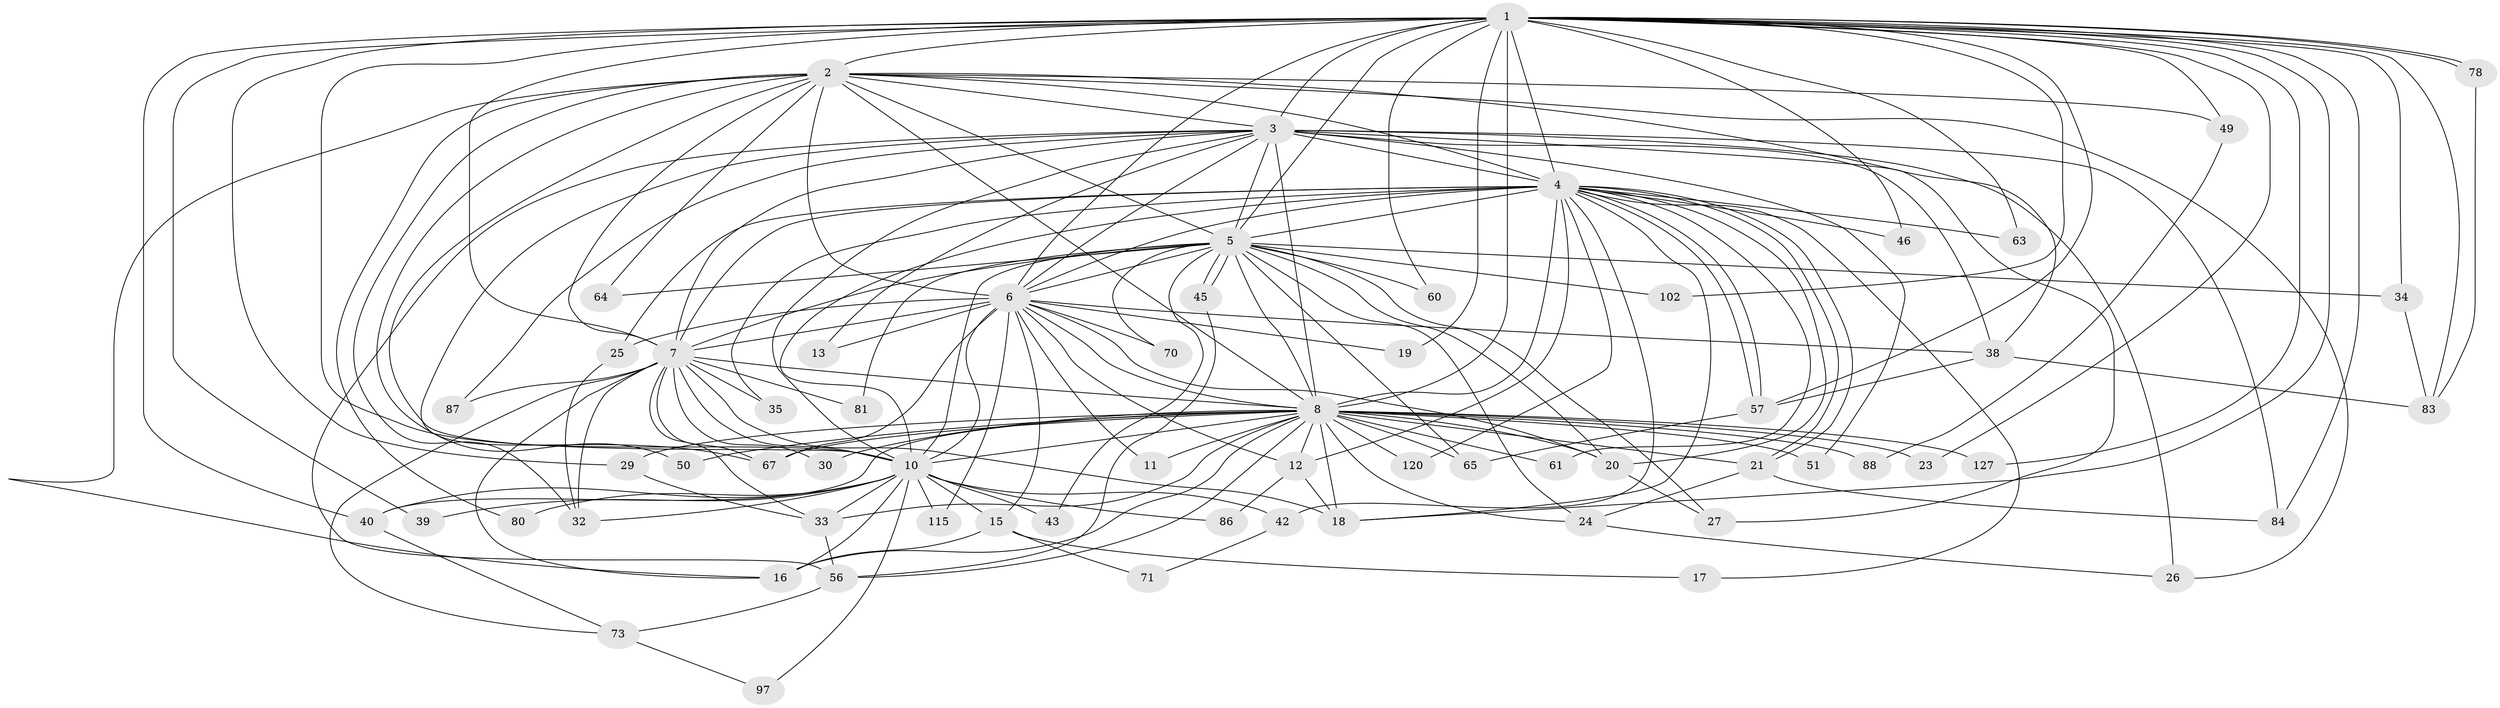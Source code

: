 // original degree distribution, {32: 0.007751937984496124, 17: 0.007751937984496124, 21: 0.023255813953488372, 28: 0.015503875968992248, 24: 0.007751937984496124, 27: 0.007751937984496124, 25: 0.007751937984496124, 2: 0.5116279069767442, 6: 0.023255813953488372, 5: 0.031007751937984496, 4: 0.10852713178294573, 3: 0.24806201550387597}
// Generated by graph-tools (version 1.1) at 2025/14/03/09/25 04:14:02]
// undirected, 64 vertices, 176 edges
graph export_dot {
graph [start="1"]
  node [color=gray90,style=filled];
  1;
  2;
  3;
  4;
  5;
  6 [super="+36+76"];
  7 [super="+44+48+109+106+107"];
  8 [super="+9"];
  10;
  11;
  12 [super="+75+118+101+112"];
  13;
  15;
  16 [super="+93+69"];
  17;
  18 [super="+91+54+41+31"];
  19;
  20 [super="+59"];
  21 [super="+110+119"];
  23;
  24;
  25;
  26 [super="+58"];
  27;
  29;
  30 [super="+47+74"];
  32 [super="+37"];
  33 [super="+116+96"];
  34 [super="+103+90"];
  35 [super="+55"];
  38 [super="+95+53"];
  39;
  40 [super="+68"];
  42;
  43;
  45;
  46;
  49;
  50;
  51 [super="+72"];
  56 [super="+77"];
  57 [super="+125+117"];
  60;
  61;
  63;
  64;
  65;
  67 [super="+122"];
  70;
  71;
  73 [super="+82"];
  78;
  80;
  81;
  83 [super="+85"];
  84 [super="+121"];
  86;
  87;
  88;
  97;
  102;
  115;
  120;
  127;
  1 -- 2;
  1 -- 3;
  1 -- 4;
  1 -- 5;
  1 -- 6;
  1 -- 7 [weight=3];
  1 -- 8 [weight=5];
  1 -- 10;
  1 -- 19;
  1 -- 23;
  1 -- 29;
  1 -- 34;
  1 -- 39;
  1 -- 46;
  1 -- 49;
  1 -- 60;
  1 -- 63;
  1 -- 78;
  1 -- 78;
  1 -- 83;
  1 -- 84;
  1 -- 102;
  1 -- 127;
  1 -- 57;
  1 -- 40;
  1 -- 18;
  2 -- 3;
  2 -- 4;
  2 -- 5;
  2 -- 6;
  2 -- 7;
  2 -- 8 [weight=2];
  2 -- 10;
  2 -- 26;
  2 -- 38;
  2 -- 49;
  2 -- 50;
  2 -- 64;
  2 -- 80;
  2 -- 32;
  2 -- 16;
  3 -- 4;
  3 -- 5;
  3 -- 6;
  3 -- 7 [weight=2];
  3 -- 8 [weight=4];
  3 -- 10;
  3 -- 13;
  3 -- 26;
  3 -- 27;
  3 -- 38;
  3 -- 51;
  3 -- 56;
  3 -- 67;
  3 -- 84;
  3 -- 87;
  4 -- 5;
  4 -- 6;
  4 -- 7 [weight=2];
  4 -- 8 [weight=3];
  4 -- 10;
  4 -- 17;
  4 -- 18;
  4 -- 20;
  4 -- 21;
  4 -- 21;
  4 -- 25;
  4 -- 35 [weight=2];
  4 -- 42;
  4 -- 46;
  4 -- 57 [weight=2];
  4 -- 57;
  4 -- 61;
  4 -- 63;
  4 -- 120;
  4 -- 12;
  5 -- 6;
  5 -- 7;
  5 -- 8 [weight=3];
  5 -- 10;
  5 -- 24;
  5 -- 27;
  5 -- 34 [weight=2];
  5 -- 43;
  5 -- 45;
  5 -- 45;
  5 -- 60;
  5 -- 64;
  5 -- 65;
  5 -- 70;
  5 -- 81;
  5 -- 102;
  5 -- 20;
  6 -- 7 [weight=3];
  6 -- 8 [weight=2];
  6 -- 10 [weight=2];
  6 -- 11;
  6 -- 12;
  6 -- 13;
  6 -- 15;
  6 -- 19;
  6 -- 20;
  6 -- 25;
  6 -- 70;
  6 -- 115;
  6 -- 67;
  6 -- 38;
  7 -- 8 [weight=4];
  7 -- 10 [weight=2];
  7 -- 16 [weight=2];
  7 -- 32;
  7 -- 35;
  7 -- 73;
  7 -- 87;
  7 -- 18 [weight=3];
  7 -- 30 [weight=2];
  7 -- 33;
  7 -- 81;
  7 -- 67;
  8 -- 10 [weight=3];
  8 -- 18 [weight=3];
  8 -- 30 [weight=2];
  8 -- 33;
  8 -- 50;
  8 -- 56;
  8 -- 127;
  8 -- 20;
  8 -- 12 [weight=3];
  8 -- 21 [weight=2];
  8 -- 65;
  8 -- 67;
  8 -- 11;
  8 -- 16;
  8 -- 23;
  8 -- 24;
  8 -- 88;
  8 -- 29;
  8 -- 40;
  8 -- 51 [weight=2];
  8 -- 120;
  8 -- 61;
  10 -- 15;
  10 -- 16 [weight=2];
  10 -- 32;
  10 -- 39;
  10 -- 40;
  10 -- 42;
  10 -- 43;
  10 -- 80;
  10 -- 86;
  10 -- 97;
  10 -- 115;
  10 -- 33;
  12 -- 86;
  12 -- 18;
  15 -- 17;
  15 -- 71;
  15 -- 16;
  20 -- 27;
  21 -- 84;
  21 -- 24;
  24 -- 26;
  25 -- 32;
  29 -- 33;
  33 -- 56;
  34 -- 83;
  38 -- 57;
  38 -- 83;
  40 -- 73;
  42 -- 71;
  45 -- 56;
  49 -- 88;
  56 -- 73;
  57 -- 65;
  73 -- 97;
  78 -- 83;
}
